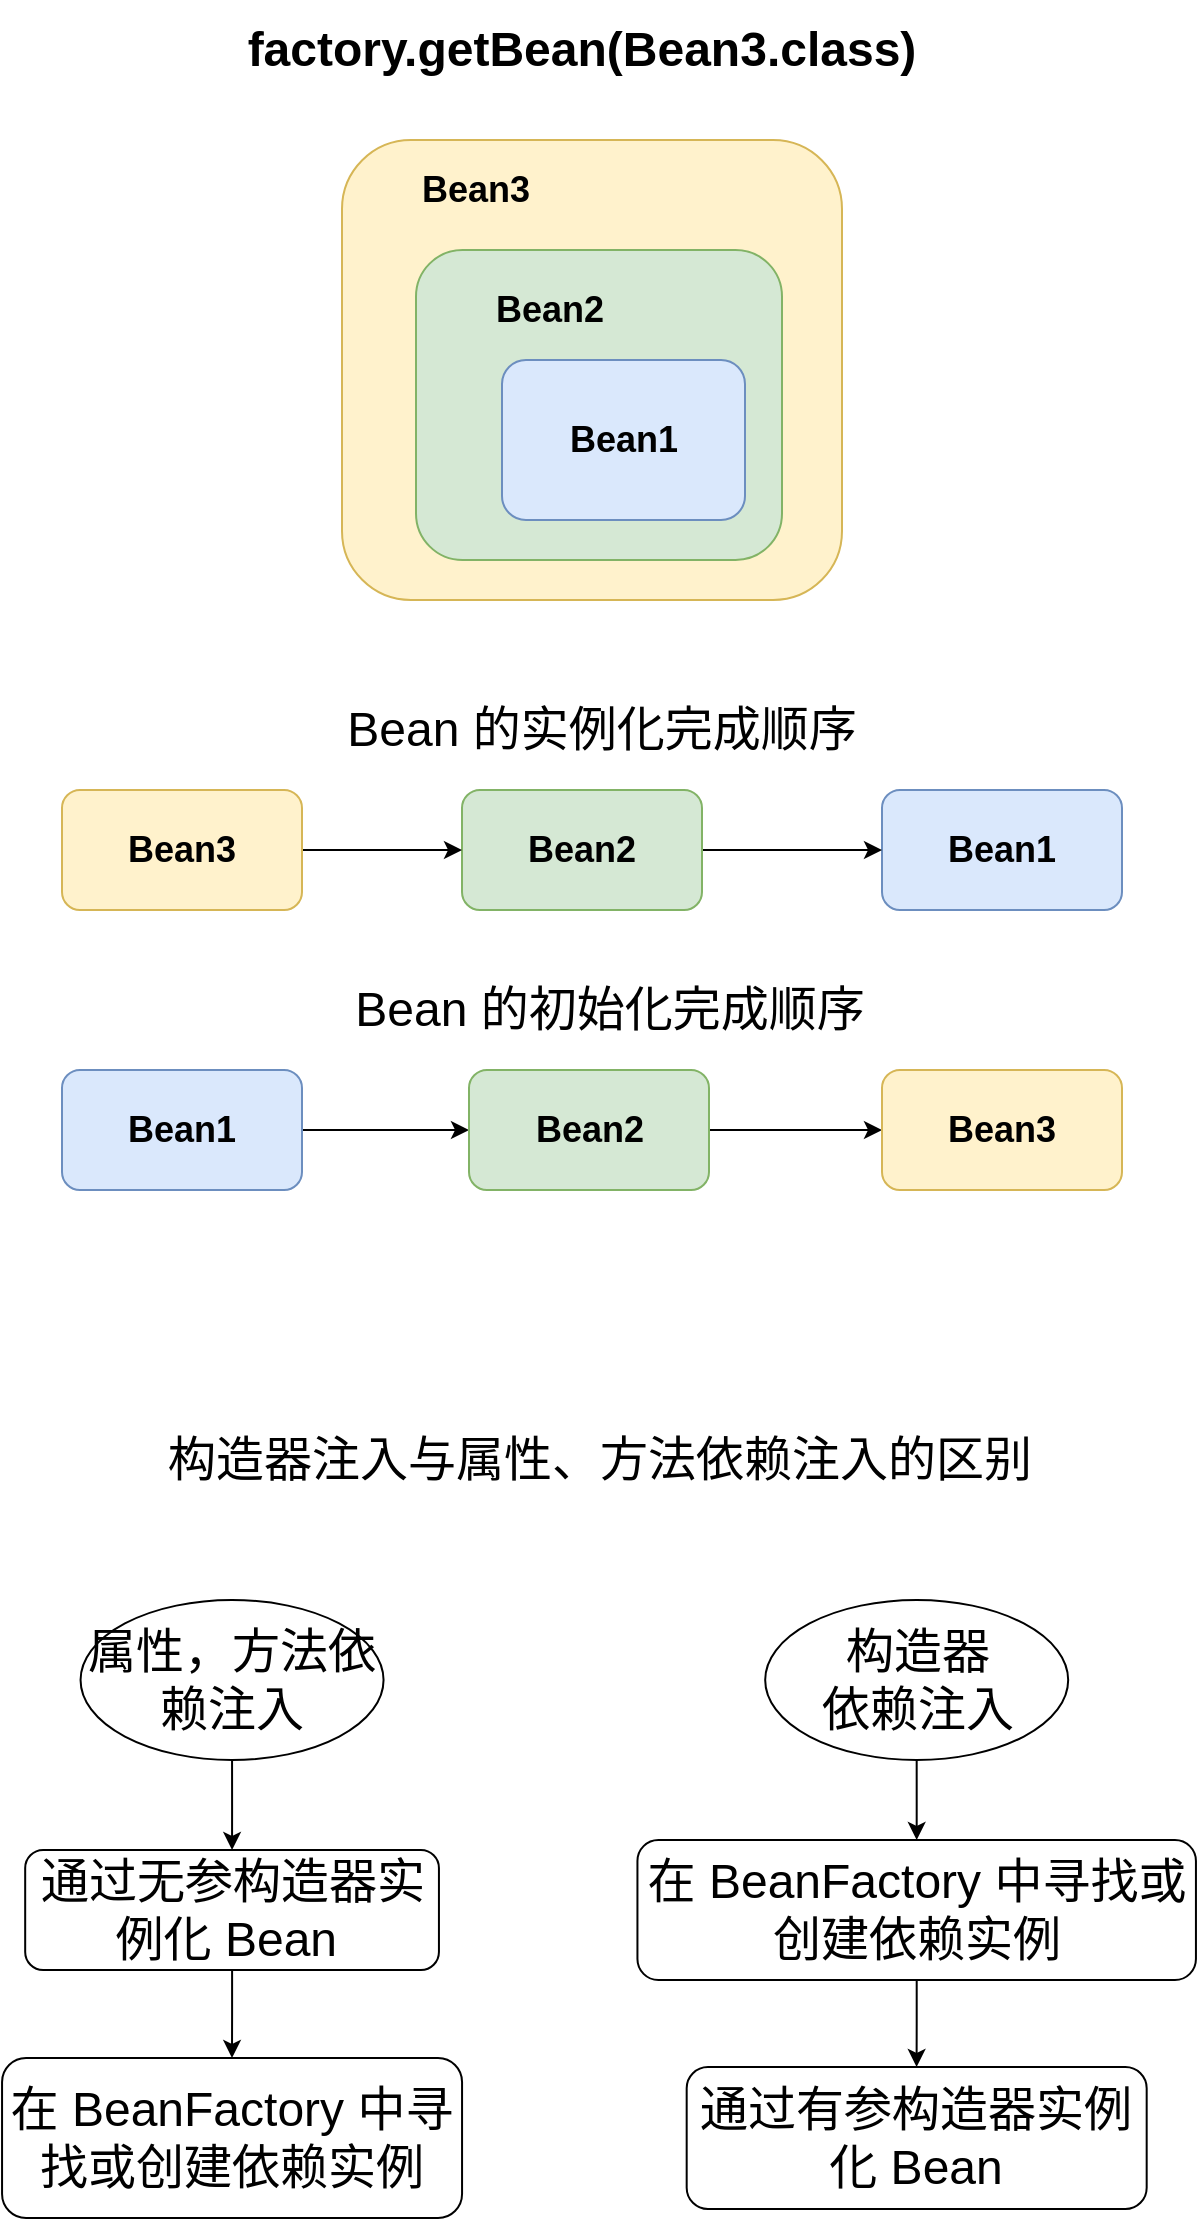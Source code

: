<mxfile version="20.8.16" type="github">
  <diagram name="第 1 页" id="7Lkr_Ow56bsafLcugQKO">
    <mxGraphModel dx="1434" dy="764" grid="1" gridSize="10" guides="1" tooltips="1" connect="1" arrows="1" fold="1" page="1" pageScale="1" pageWidth="827" pageHeight="1169" math="0" shadow="0">
      <root>
        <mxCell id="0" />
        <mxCell id="1" parent="0" />
        <mxCell id="Xo9_a6VRl7HIQzImsxzE-1" value="" style="rounded=1;whiteSpace=wrap;html=1;fillColor=#fff2cc;strokeColor=#d6b656;" vertex="1" parent="1">
          <mxGeometry x="280" y="270" width="250" height="230" as="geometry" />
        </mxCell>
        <mxCell id="Xo9_a6VRl7HIQzImsxzE-2" value="" style="rounded=1;whiteSpace=wrap;html=1;fillColor=#d5e8d4;strokeColor=#82b366;" vertex="1" parent="1">
          <mxGeometry x="317" y="325" width="183" height="155" as="geometry" />
        </mxCell>
        <mxCell id="Xo9_a6VRl7HIQzImsxzE-3" value="" style="rounded=1;whiteSpace=wrap;html=1;fillColor=#dae8fc;strokeColor=#6c8ebf;" vertex="1" parent="1">
          <mxGeometry x="360" y="380" width="121.5" height="80" as="geometry" />
        </mxCell>
        <mxCell id="Xo9_a6VRl7HIQzImsxzE-4" value="&lt;font style=&quot;font-size: 18px;&quot;&gt;&lt;b&gt;Bean3&lt;/b&gt;&lt;/font&gt;" style="text;html=1;strokeColor=none;fillColor=none;align=center;verticalAlign=middle;whiteSpace=wrap;rounded=0;" vertex="1" parent="1">
          <mxGeometry x="317" y="280" width="60" height="30" as="geometry" />
        </mxCell>
        <mxCell id="Xo9_a6VRl7HIQzImsxzE-5" value="&lt;font style=&quot;font-size: 18px;&quot;&gt;&lt;b&gt;Bean2&lt;/b&gt;&lt;/font&gt;" style="text;html=1;strokeColor=none;fillColor=none;align=center;verticalAlign=middle;whiteSpace=wrap;rounded=0;" vertex="1" parent="1">
          <mxGeometry x="354" y="340" width="60" height="30" as="geometry" />
        </mxCell>
        <mxCell id="Xo9_a6VRl7HIQzImsxzE-6" value="&lt;font style=&quot;font-size: 18px;&quot;&gt;&lt;b&gt;Bean1&lt;/b&gt;&lt;/font&gt;" style="text;html=1;strokeColor=none;fillColor=none;align=center;verticalAlign=middle;whiteSpace=wrap;rounded=0;" vertex="1" parent="1">
          <mxGeometry x="390.75" y="405" width="60" height="30" as="geometry" />
        </mxCell>
        <mxCell id="Xo9_a6VRl7HIQzImsxzE-7" value="&lt;b&gt;&lt;font style=&quot;font-size: 24px;&quot;&gt;factory.getBean(Bean3.class)&lt;/font&gt;&lt;/b&gt;" style="text;html=1;strokeColor=none;fillColor=none;align=center;verticalAlign=middle;whiteSpace=wrap;rounded=0;fontSize=18;" vertex="1" parent="1">
          <mxGeometry x="220" y="200" width="360" height="50" as="geometry" />
        </mxCell>
        <mxCell id="Xo9_a6VRl7HIQzImsxzE-9" value="" style="rounded=1;whiteSpace=wrap;html=1;fontSize=24;fillColor=#dae8fc;strokeColor=#6c8ebf;" vertex="1" parent="1">
          <mxGeometry x="550" y="595" width="120" height="60" as="geometry" />
        </mxCell>
        <mxCell id="Xo9_a6VRl7HIQzImsxzE-24" style="edgeStyle=orthogonalEdgeStyle;rounded=0;orthogonalLoop=1;jettySize=auto;html=1;entryX=0;entryY=0.5;entryDx=0;entryDy=0;fontSize=24;" edge="1" parent="1" source="Xo9_a6VRl7HIQzImsxzE-10" target="Xo9_a6VRl7HIQzImsxzE-9">
          <mxGeometry relative="1" as="geometry" />
        </mxCell>
        <mxCell id="Xo9_a6VRl7HIQzImsxzE-10" value="" style="rounded=1;whiteSpace=wrap;html=1;fontSize=24;fillColor=#d5e8d4;strokeColor=#82b366;" vertex="1" parent="1">
          <mxGeometry x="340" y="595" width="120" height="60" as="geometry" />
        </mxCell>
        <mxCell id="Xo9_a6VRl7HIQzImsxzE-23" style="edgeStyle=orthogonalEdgeStyle;rounded=0;orthogonalLoop=1;jettySize=auto;html=1;entryX=0;entryY=0.5;entryDx=0;entryDy=0;fontSize=24;" edge="1" parent="1" source="Xo9_a6VRl7HIQzImsxzE-11" target="Xo9_a6VRl7HIQzImsxzE-10">
          <mxGeometry relative="1" as="geometry" />
        </mxCell>
        <mxCell id="Xo9_a6VRl7HIQzImsxzE-11" value="" style="rounded=1;whiteSpace=wrap;html=1;fontSize=24;fillColor=#fff2cc;strokeColor=#d6b656;" vertex="1" parent="1">
          <mxGeometry x="140" y="595" width="120" height="60" as="geometry" />
        </mxCell>
        <mxCell id="Xo9_a6VRl7HIQzImsxzE-12" value="&lt;font style=&quot;font-size: 18px;&quot;&gt;&lt;b&gt;Bean1&lt;/b&gt;&lt;/font&gt;" style="text;html=1;strokeColor=none;fillColor=none;align=center;verticalAlign=middle;whiteSpace=wrap;rounded=0;" vertex="1" parent="1">
          <mxGeometry x="580" y="610" width="60" height="30" as="geometry" />
        </mxCell>
        <mxCell id="Xo9_a6VRl7HIQzImsxzE-13" value="&lt;font style=&quot;font-size: 18px;&quot;&gt;&lt;b&gt;Bean2&lt;/b&gt;&lt;/font&gt;" style="text;html=1;strokeColor=none;fillColor=none;align=center;verticalAlign=middle;whiteSpace=wrap;rounded=0;" vertex="1" parent="1">
          <mxGeometry x="370" y="610" width="60" height="30" as="geometry" />
        </mxCell>
        <mxCell id="Xo9_a6VRl7HIQzImsxzE-14" value="&lt;font style=&quot;font-size: 18px;&quot;&gt;&lt;b&gt;Bean3&lt;/b&gt;&lt;/font&gt;" style="text;html=1;strokeColor=none;fillColor=none;align=center;verticalAlign=middle;whiteSpace=wrap;rounded=0;" vertex="1" parent="1">
          <mxGeometry x="170" y="610" width="60" height="30" as="geometry" />
        </mxCell>
        <mxCell id="Xo9_a6VRl7HIQzImsxzE-15" value="Bean 的实例化完成顺序" style="text;html=1;strokeColor=none;fillColor=none;align=center;verticalAlign=middle;whiteSpace=wrap;rounded=0;fontSize=24;" vertex="1" parent="1">
          <mxGeometry x="280" y="550" width="260" height="30" as="geometry" />
        </mxCell>
        <mxCell id="Xo9_a6VRl7HIQzImsxzE-25" style="edgeStyle=orthogonalEdgeStyle;rounded=0;orthogonalLoop=1;jettySize=auto;html=1;entryX=0;entryY=0.5;entryDx=0;entryDy=0;fontSize=24;" edge="1" parent="1" source="Xo9_a6VRl7HIQzImsxzE-16" target="Xo9_a6VRl7HIQzImsxzE-17">
          <mxGeometry relative="1" as="geometry" />
        </mxCell>
        <mxCell id="Xo9_a6VRl7HIQzImsxzE-16" value="" style="rounded=1;whiteSpace=wrap;html=1;fontSize=24;fillColor=#dae8fc;strokeColor=#6c8ebf;" vertex="1" parent="1">
          <mxGeometry x="140" y="735" width="120" height="60" as="geometry" />
        </mxCell>
        <mxCell id="Xo9_a6VRl7HIQzImsxzE-26" style="edgeStyle=orthogonalEdgeStyle;rounded=0;orthogonalLoop=1;jettySize=auto;html=1;entryX=0;entryY=0.5;entryDx=0;entryDy=0;fontSize=24;" edge="1" parent="1" source="Xo9_a6VRl7HIQzImsxzE-17" target="Xo9_a6VRl7HIQzImsxzE-18">
          <mxGeometry relative="1" as="geometry" />
        </mxCell>
        <mxCell id="Xo9_a6VRl7HIQzImsxzE-17" value="" style="rounded=1;whiteSpace=wrap;html=1;fontSize=24;fillColor=#d5e8d4;strokeColor=#82b366;" vertex="1" parent="1">
          <mxGeometry x="343.5" y="735" width="120" height="60" as="geometry" />
        </mxCell>
        <mxCell id="Xo9_a6VRl7HIQzImsxzE-18" value="" style="rounded=1;whiteSpace=wrap;html=1;fontSize=24;fillColor=#fff2cc;strokeColor=#d6b656;" vertex="1" parent="1">
          <mxGeometry x="550" y="735" width="120" height="60" as="geometry" />
        </mxCell>
        <mxCell id="Xo9_a6VRl7HIQzImsxzE-19" value="&lt;font style=&quot;font-size: 18px;&quot;&gt;&lt;b&gt;Bean1&lt;/b&gt;&lt;/font&gt;" style="text;html=1;strokeColor=none;fillColor=none;align=center;verticalAlign=middle;whiteSpace=wrap;rounded=0;" vertex="1" parent="1">
          <mxGeometry x="170" y="750" width="60" height="30" as="geometry" />
        </mxCell>
        <mxCell id="Xo9_a6VRl7HIQzImsxzE-20" value="&lt;font style=&quot;font-size: 18px;&quot;&gt;&lt;b&gt;Bean2&lt;/b&gt;&lt;/font&gt;" style="text;html=1;strokeColor=none;fillColor=none;align=center;verticalAlign=middle;whiteSpace=wrap;rounded=0;" vertex="1" parent="1">
          <mxGeometry x="373.5" y="750" width="60" height="30" as="geometry" />
        </mxCell>
        <mxCell id="Xo9_a6VRl7HIQzImsxzE-21" value="&lt;font style=&quot;font-size: 18px;&quot;&gt;&lt;b&gt;Bean3&lt;/b&gt;&lt;/font&gt;" style="text;html=1;strokeColor=none;fillColor=none;align=center;verticalAlign=middle;whiteSpace=wrap;rounded=0;" vertex="1" parent="1">
          <mxGeometry x="580" y="750" width="60" height="30" as="geometry" />
        </mxCell>
        <mxCell id="Xo9_a6VRl7HIQzImsxzE-22" value="Bean 的初始化完成顺序" style="text;html=1;strokeColor=none;fillColor=none;align=center;verticalAlign=middle;whiteSpace=wrap;rounded=0;fontSize=24;" vertex="1" parent="1">
          <mxGeometry x="283.5" y="690" width="260" height="30" as="geometry" />
        </mxCell>
        <mxCell id="Xo9_a6VRl7HIQzImsxzE-29" style="edgeStyle=orthogonalEdgeStyle;rounded=0;orthogonalLoop=1;jettySize=auto;html=1;fontSize=24;" edge="1" parent="1" source="Xo9_a6VRl7HIQzImsxzE-27" target="Xo9_a6VRl7HIQzImsxzE-28">
          <mxGeometry relative="1" as="geometry" />
        </mxCell>
        <mxCell id="Xo9_a6VRl7HIQzImsxzE-27" value="通过无参构造器实例化 Bean&amp;nbsp;" style="rounded=1;whiteSpace=wrap;html=1;fontSize=24;" vertex="1" parent="1">
          <mxGeometry x="121.59" y="1125" width="206.88" height="60" as="geometry" />
        </mxCell>
        <mxCell id="Xo9_a6VRl7HIQzImsxzE-28" value="在 BeanFactory 中寻找或创建依赖实例" style="rounded=1;whiteSpace=wrap;html=1;fontSize=24;" vertex="1" parent="1">
          <mxGeometry x="110.03" y="1229" width="230" height="80" as="geometry" />
        </mxCell>
        <mxCell id="Xo9_a6VRl7HIQzImsxzE-31" style="edgeStyle=orthogonalEdgeStyle;rounded=0;orthogonalLoop=1;jettySize=auto;html=1;entryX=0.5;entryY=0;entryDx=0;entryDy=0;fontSize=24;" edge="1" parent="1" source="Xo9_a6VRl7HIQzImsxzE-30" target="Xo9_a6VRl7HIQzImsxzE-27">
          <mxGeometry relative="1" as="geometry" />
        </mxCell>
        <mxCell id="Xo9_a6VRl7HIQzImsxzE-30" value="属性，方法依赖注入" style="ellipse;whiteSpace=wrap;html=1;fontSize=24;" vertex="1" parent="1">
          <mxGeometry x="149.28" y="1000" width="151.5" height="80" as="geometry" />
        </mxCell>
        <mxCell id="Xo9_a6VRl7HIQzImsxzE-32" style="edgeStyle=orthogonalEdgeStyle;rounded=0;orthogonalLoop=1;jettySize=auto;html=1;fontSize=24;" edge="1" parent="1" source="Xo9_a6VRl7HIQzImsxzE-33" target="Xo9_a6VRl7HIQzImsxzE-34">
          <mxGeometry relative="1" as="geometry" />
        </mxCell>
        <mxCell id="Xo9_a6VRl7HIQzImsxzE-33" value="在 BeanFactory 中寻找或创建依赖实例" style="rounded=1;whiteSpace=wrap;html=1;fontSize=24;" vertex="1" parent="1">
          <mxGeometry x="427.72" y="1120" width="279.25" height="70" as="geometry" />
        </mxCell>
        <mxCell id="Xo9_a6VRl7HIQzImsxzE-34" value="通过有参构造器实例化 Bean" style="rounded=1;whiteSpace=wrap;html=1;fontSize=24;" vertex="1" parent="1">
          <mxGeometry x="452.34" y="1233.5" width="230" height="71" as="geometry" />
        </mxCell>
        <mxCell id="Xo9_a6VRl7HIQzImsxzE-35" style="edgeStyle=orthogonalEdgeStyle;rounded=0;orthogonalLoop=1;jettySize=auto;html=1;entryX=0.5;entryY=0;entryDx=0;entryDy=0;fontSize=24;" edge="1" parent="1" source="Xo9_a6VRl7HIQzImsxzE-36" target="Xo9_a6VRl7HIQzImsxzE-33">
          <mxGeometry relative="1" as="geometry" />
        </mxCell>
        <mxCell id="Xo9_a6VRl7HIQzImsxzE-36" value="构造器&lt;br&gt;依赖注入" style="ellipse;whiteSpace=wrap;html=1;fontSize=24;" vertex="1" parent="1">
          <mxGeometry x="491.59" y="1000" width="151.5" height="80" as="geometry" />
        </mxCell>
        <mxCell id="Xo9_a6VRl7HIQzImsxzE-37" value="构造器注入与属性、方法依赖注入的区别" style="text;html=1;strokeColor=none;fillColor=none;align=center;verticalAlign=middle;whiteSpace=wrap;rounded=0;fontSize=24;" vertex="1" parent="1">
          <mxGeometry x="178.5" y="900" width="460" height="60" as="geometry" />
        </mxCell>
      </root>
    </mxGraphModel>
  </diagram>
</mxfile>
